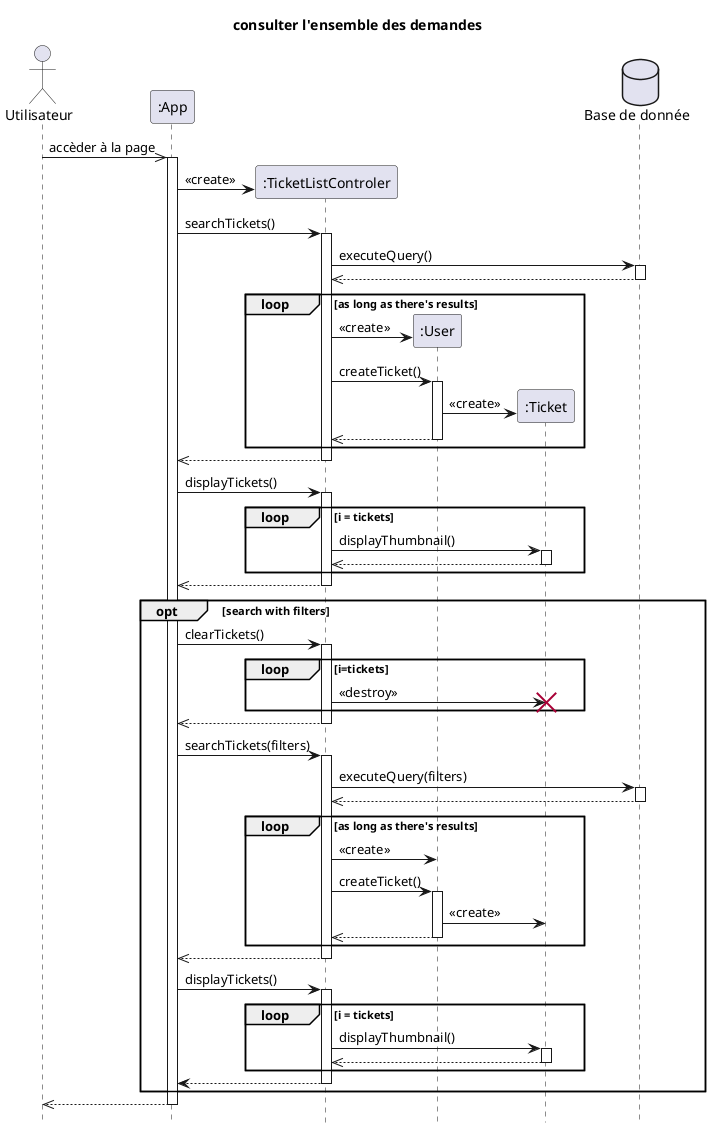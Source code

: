 @startuml consulter l'ensemble des demandes
title consulter l'ensemble des demandes

actor client as "Utilisateur" order 1 
participant app as ":App" order 2 
database bdd as "Base de donnée"  order 6
hide footbox
client ->> app :accèder à la page 
activate app
create tlc as ":TicketListControler" order 3
app -> tlc : <<create>>

app -> tlc : searchTickets() 
activate tlc
tlc -> bdd : executeQuery()
activate bdd
tlc <<-- bdd
deactivate bdd

loop as long as there's results
    create user as ":User" order 4
    tlc -> user : <<create>>
    tlc -> user : createTicket()
    activate user
    create ticket as ":Ticket" order 5
    user -> ticket : <<create>>
    tlc <<-- user :
    deactivate user
end
app <<-- tlc
deactivate tlc

app -> tlc : displayTickets()
activate tlc

loop i = tickets
tlc -> ticket : displayThumbnail()
activate ticket
tlc <<-- ticket: 
deactivate ticket
end


app <<-- tlc
deactivate tlc

opt search with filters
    app -> tlc: clearTickets()
    activate tlc
    loop i=tickets
        tlc -> ticket: <<destroy>>
        destroy ticket
    end
    app <<-- tlc
    deactivate tlc

    app -> tlc : searchTickets(filters) 
    activate tlc
    tlc -> bdd : executeQuery(filters)
    activate bdd
    tlc <<-- bdd
    deactivate bdd

    loop as long as there's results
        create user as ":User" order 4
        tlc -> user : <<create>>
        tlc -> user : createTicket()
        activate user
        create ticket as ":Ticket" order 5
        user -> ticket : <<create>>
        tlc <<-- user :
        deactivate user
    end
    app <<-- tlc
    deactivate tlc

    app -> tlc : displayTickets()
    activate tlc
    loop i = tickets
        tlc -> ticket : displayThumbnail()
        activate ticket
        tlc <<-- ticket: 
        deactivate ticket
    end
    
    app <-- tlc
    deactivate tlc
end
client <<-- app
deactivate app

@enduml
